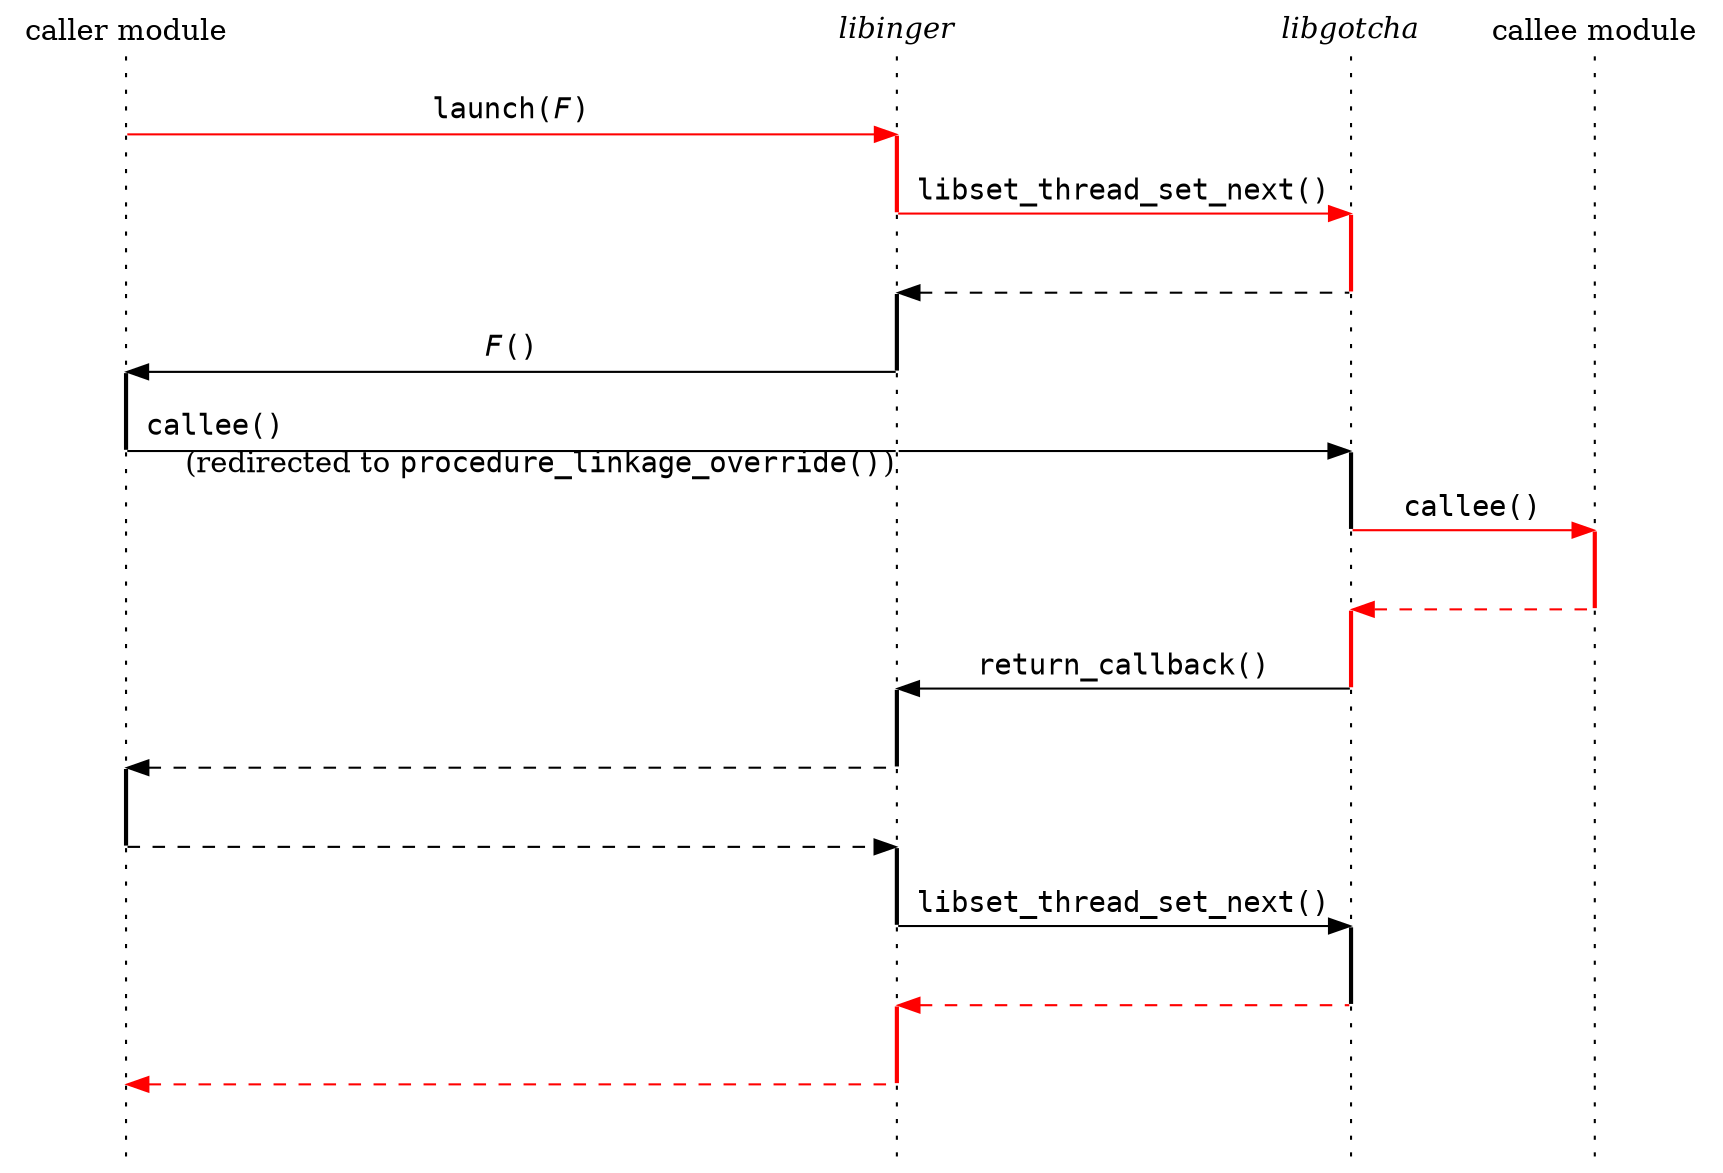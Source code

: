 strict digraph {
	edge [arrowhead=none];
	node [shape=none, width=0, height=0, label=""];

	caller [label="caller module"];
	control [label=<<i>libinger</i>>];
	gotcha [label=<<i>libgotcha</i>>];
	callee [label="callee module"];

	{
		// This weight must be at least the number of horizontal arrows.
		edge [style=dotted, weight=5];

		caller -> callerA -> callerB -> callerC -> callerD;
		callerD -> callerE [style=solid, penwidth=2];
		callerE -> callerF -> callerG -> callerH -> callerI;
		callerI -> callerJ [style=solid, penwidth=2];
		callerJ -> callerK -> callerL -> callerM -> callerN;

		control -> controlA;
		controlA -> controlB [style=solid, penwidth=2, color=red];
		controlB -> controlC;
		controlC -> controlD [style=solid, penwidth=2];
		controlD -> controlE -> controlF -> controlG -> controlH
		controlH -> controlI [style=solid, penwidth=2];
		controlI -> controlJ;
		controlJ -> controlK [style=solid, penwidth=2];
		controlK -> controlL;
		controlL -> controlM [style=solid, penwidth=2, color=red];
		controlM -> controlN;

		gotcha -> gotchaA -> gotchaB;
		gotchaB -> gotchaC [style=solid, penwidth=2, color=red];
		gotchaC -> gotchaD -> gotchaE;
		gotchaE -> gotchaF [style=solid, penwidth=2];
		gotchaF -> gotchaG;
		gotchaG -> gotchaH [style=solid, penwidth=2, color=red];
		gotchaH -> gotchaI -> gotchaJ -> gotchaK;
		gotchaK -> gotchaL [style=solid, penwidth=2];
		gotchaL -> gotchaM -> gotchaN;

		callee -> calleeA -> calleeB -> calleeC -> calleeD -> calleeE -> calleeF;
		calleeF -> calleeG [style=solid, penwidth=2, color=red];
		calleeG -> calleeH -> calleeI -> calleeJ -> calleeK -> calleeL -> calleeM -> calleeN;
	}

	{
		rank=same;
		callerA -> controlA [label=<<font face="monospace">launch(<i>F</i>)</font>>, arrowhead=normal, color=red];
	}

	{
		rank=same;
		controlB -> gotchaB [label=<<font face="monospace">libset_thread_set_next()</font>>, arrowhead=normal, color=red];
	}

	{
		rank=same;
		controlC -> gotchaC [style=dashed, arrowhead=normal, dir=back];
	}

	{
		rank=same;
		callerD -> controlD [label=<<font face="monospace"><i>F</i>()</font>>, arrowhead=normal, dir=back];
	}

	{
		rank=same;
		callerE -> controlE [label=<<font face="monospace">callee()</font>                                                               >, headlabel=<(redirected to <font face="monospace">procedure_linkage_override()</font>)>];
		controlE -> gotchaE [arrowhead=normal];
	}

	{
		rank=same;
		gotchaF -> calleeF [label=<<font face="monospace">callee()</font>>, arrowhead=normal, color=red];
	}

	{
		rank=same;
		gotchaG -> calleeG [style=dashed, arrowhead=normal, dir=back, color=red];
	}

	{
		rank=same;
		controlH -> gotchaH [label=<<font face="monospace">return_callback()</font>>, arrowhead=normal, dir=back];
	}

	{
		rank=same;
		callerI -> controlI [style=dashed, arrowhead=normal, dir=back];
	}

	{
		rank=same;
		callerJ -> controlJ [style=dashed, arrowhead=normal];
	}

	{
		rank=same;
		controlK -> gotchaK [label=<<font face="monospace">libset_thread_set_next()</font>>, arrowhead=normal];
	}

	{
		rank=same;
		controlL -> gotchaL [style=dashed, arrowhead=normal, dir=back, color=red];
	}

	{
		rank=same;
		callerM -> controlM [style=dashed, arrowhead=normal, dir=back, color=red];
	}
}
